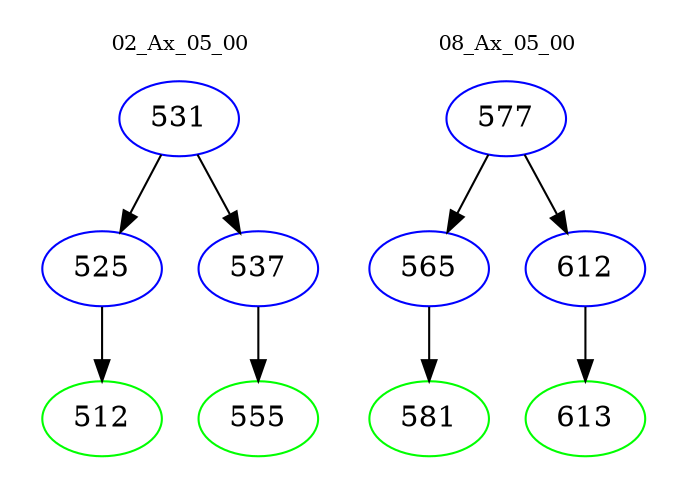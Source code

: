 digraph{
subgraph cluster_0 {
color = white
label = "02_Ax_05_00";
fontsize=10;
T0_531 [label="531", color="blue"]
T0_531 -> T0_525 [color="black"]
T0_525 [label="525", color="blue"]
T0_525 -> T0_512 [color="black"]
T0_512 [label="512", color="green"]
T0_531 -> T0_537 [color="black"]
T0_537 [label="537", color="blue"]
T0_537 -> T0_555 [color="black"]
T0_555 [label="555", color="green"]
}
subgraph cluster_1 {
color = white
label = "08_Ax_05_00";
fontsize=10;
T1_577 [label="577", color="blue"]
T1_577 -> T1_565 [color="black"]
T1_565 [label="565", color="blue"]
T1_565 -> T1_581 [color="black"]
T1_581 [label="581", color="green"]
T1_577 -> T1_612 [color="black"]
T1_612 [label="612", color="blue"]
T1_612 -> T1_613 [color="black"]
T1_613 [label="613", color="green"]
}
}
